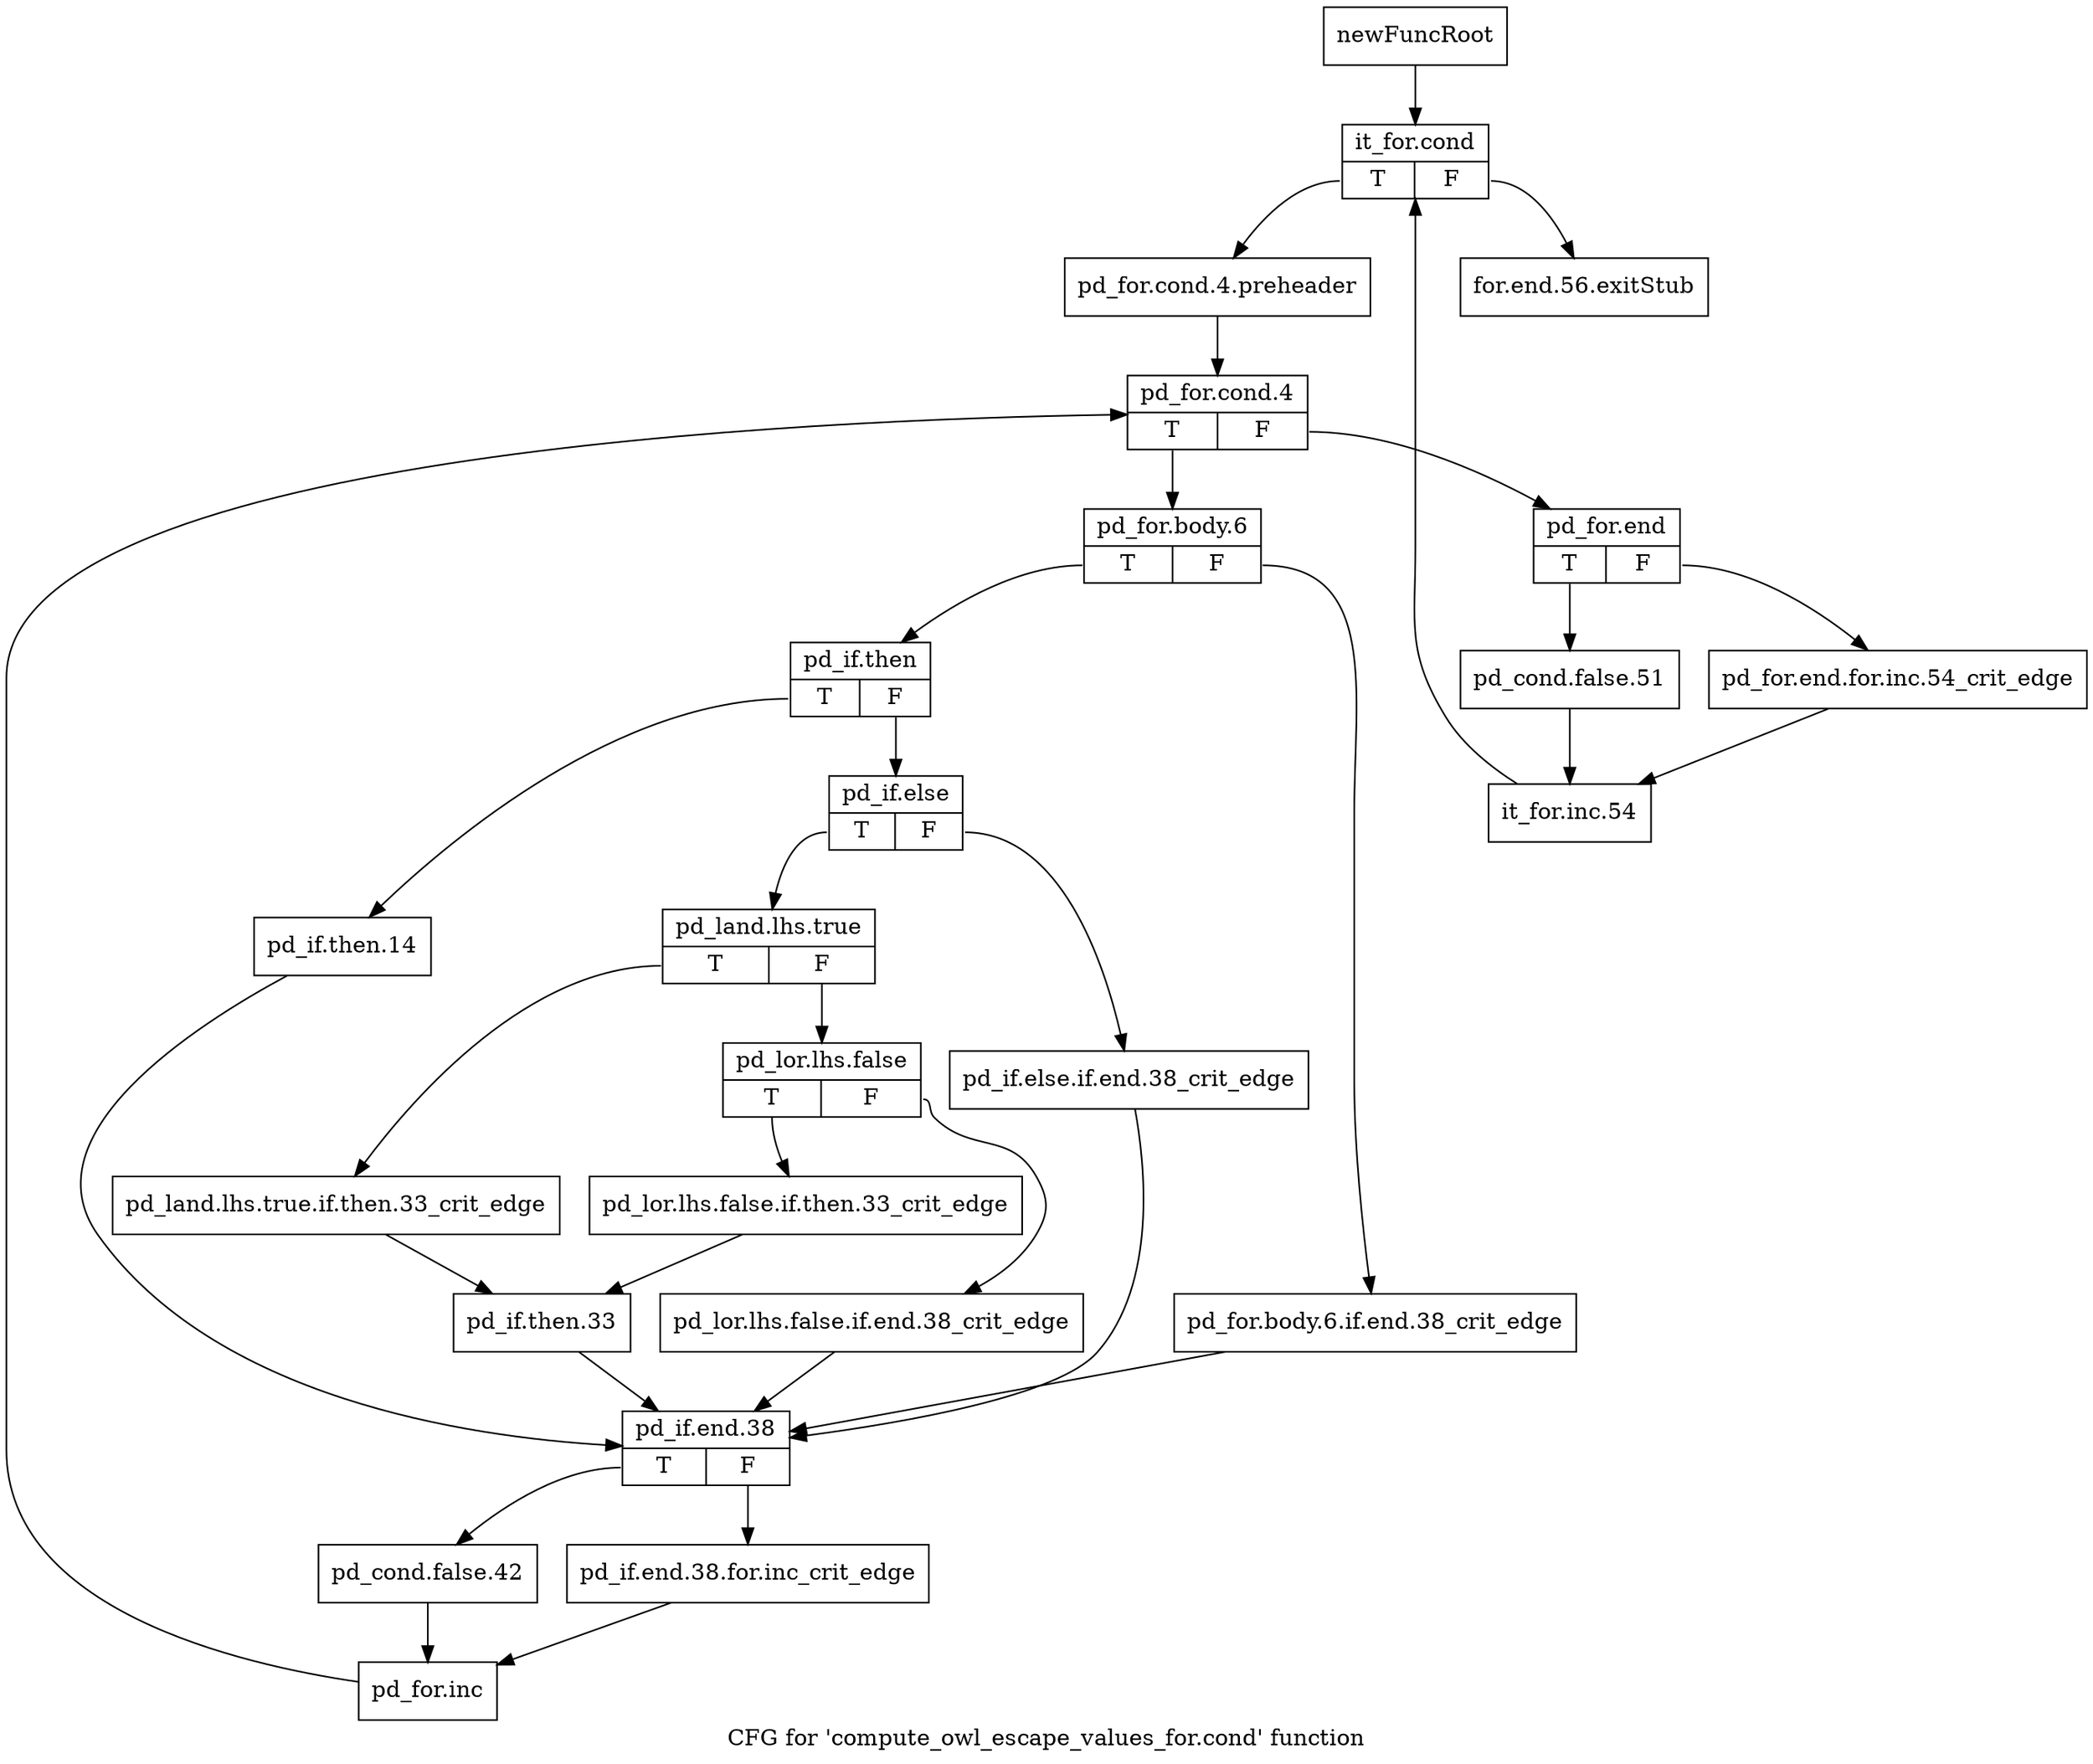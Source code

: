 digraph "CFG for 'compute_owl_escape_values_for.cond' function" {
	label="CFG for 'compute_owl_escape_values_for.cond' function";

	Node0x41cf280 [shape=record,label="{newFuncRoot}"];
	Node0x41cf280 -> Node0x41cf320;
	Node0x41cf2d0 [shape=record,label="{for.end.56.exitStub}"];
	Node0x41cf320 [shape=record,label="{it_for.cond|{<s0>T|<s1>F}}"];
	Node0x41cf320:s0 -> Node0x41cf370;
	Node0x41cf320:s1 -> Node0x41cf2d0;
	Node0x41cf370 [shape=record,label="{pd_for.cond.4.preheader}"];
	Node0x41cf370 -> Node0x41cf3c0;
	Node0x41cf3c0 [shape=record,label="{pd_for.cond.4|{<s0>T|<s1>F}}"];
	Node0x41cf3c0:s0 -> Node0x41cf550;
	Node0x41cf3c0:s1 -> Node0x41cf410;
	Node0x41cf410 [shape=record,label="{pd_for.end|{<s0>T|<s1>F}}"];
	Node0x41cf410:s0 -> Node0x41cf4b0;
	Node0x41cf410:s1 -> Node0x41cf460;
	Node0x41cf460 [shape=record,label="{pd_for.end.for.inc.54_crit_edge}"];
	Node0x41cf460 -> Node0x41cf500;
	Node0x41cf4b0 [shape=record,label="{pd_cond.false.51}"];
	Node0x41cf4b0 -> Node0x41cf500;
	Node0x41cf500 [shape=record,label="{it_for.inc.54}"];
	Node0x41cf500 -> Node0x41cf320;
	Node0x41cf550 [shape=record,label="{pd_for.body.6|{<s0>T|<s1>F}}"];
	Node0x41cf550:s0 -> Node0x41cf5f0;
	Node0x41cf550:s1 -> Node0x41cf5a0;
	Node0x41cf5a0 [shape=record,label="{pd_for.body.6.if.end.38_crit_edge}"];
	Node0x41cf5a0 -> Node0x41cf910;
	Node0x41cf5f0 [shape=record,label="{pd_if.then|{<s0>T|<s1>F}}"];
	Node0x41cf5f0:s0 -> Node0x41cf8c0;
	Node0x41cf5f0:s1 -> Node0x41cf640;
	Node0x41cf640 [shape=record,label="{pd_if.else|{<s0>T|<s1>F}}"];
	Node0x41cf640:s0 -> Node0x41cf6e0;
	Node0x41cf640:s1 -> Node0x41cf690;
	Node0x41cf690 [shape=record,label="{pd_if.else.if.end.38_crit_edge}"];
	Node0x41cf690 -> Node0x41cf910;
	Node0x41cf6e0 [shape=record,label="{pd_land.lhs.true|{<s0>T|<s1>F}}"];
	Node0x41cf6e0:s0 -> Node0x41cf820;
	Node0x41cf6e0:s1 -> Node0x41cf730;
	Node0x41cf730 [shape=record,label="{pd_lor.lhs.false|{<s0>T|<s1>F}}"];
	Node0x41cf730:s0 -> Node0x41cf7d0;
	Node0x41cf730:s1 -> Node0x41cf780;
	Node0x41cf780 [shape=record,label="{pd_lor.lhs.false.if.end.38_crit_edge}"];
	Node0x41cf780 -> Node0x41cf910;
	Node0x41cf7d0 [shape=record,label="{pd_lor.lhs.false.if.then.33_crit_edge}"];
	Node0x41cf7d0 -> Node0x41cf870;
	Node0x41cf820 [shape=record,label="{pd_land.lhs.true.if.then.33_crit_edge}"];
	Node0x41cf820 -> Node0x41cf870;
	Node0x41cf870 [shape=record,label="{pd_if.then.33}"];
	Node0x41cf870 -> Node0x41cf910;
	Node0x41cf8c0 [shape=record,label="{pd_if.then.14}"];
	Node0x41cf8c0 -> Node0x41cf910;
	Node0x41cf910 [shape=record,label="{pd_if.end.38|{<s0>T|<s1>F}}"];
	Node0x41cf910:s0 -> Node0x41cf9b0;
	Node0x41cf910:s1 -> Node0x41cf960;
	Node0x41cf960 [shape=record,label="{pd_if.end.38.for.inc_crit_edge}"];
	Node0x41cf960 -> Node0x41cfa00;
	Node0x41cf9b0 [shape=record,label="{pd_cond.false.42}"];
	Node0x41cf9b0 -> Node0x41cfa00;
	Node0x41cfa00 [shape=record,label="{pd_for.inc}"];
	Node0x41cfa00 -> Node0x41cf3c0;
}
